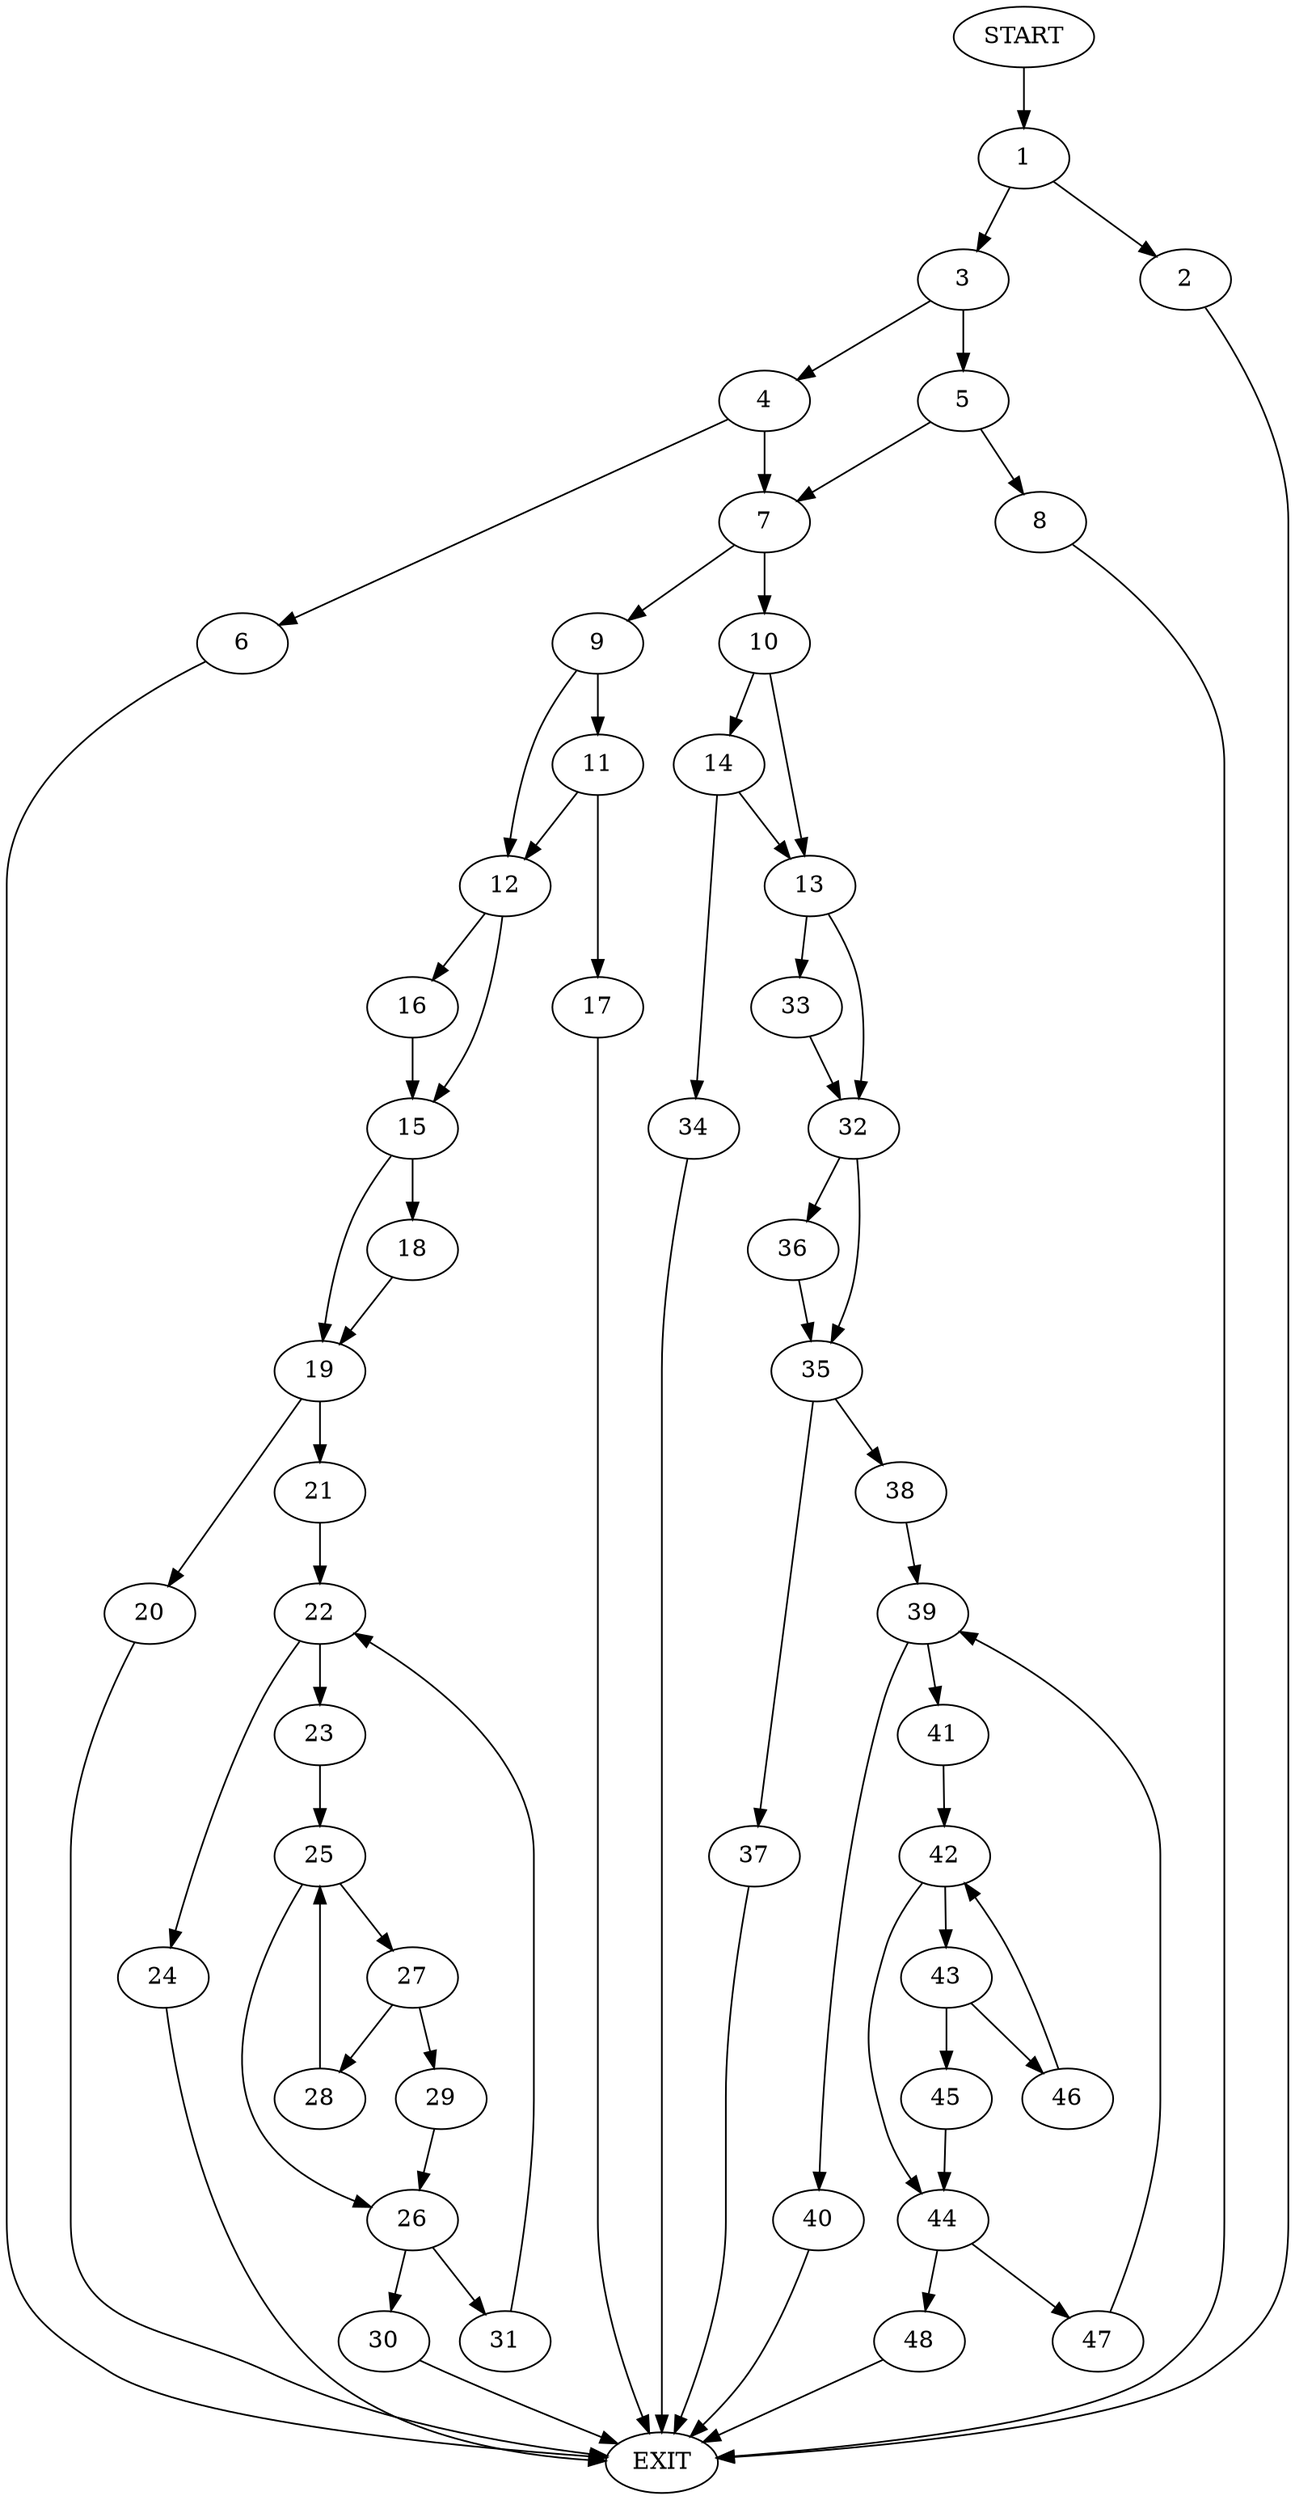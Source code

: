 digraph {
0 [label="START"]
49 [label="EXIT"]
0 -> 1
1 -> 2
1 -> 3
2 -> 49
3 -> 4
3 -> 5
4 -> 6
4 -> 7
5 -> 8
5 -> 7
6 -> 49
7 -> 9
7 -> 10
8 -> 49
9 -> 11
9 -> 12
10 -> 13
10 -> 14
12 -> 15
12 -> 16
11 -> 17
11 -> 12
17 -> 49
16 -> 15
15 -> 18
15 -> 19
19 -> 20
19 -> 21
18 -> 19
21 -> 22
20 -> 49
22 -> 23
22 -> 24
23 -> 25
24 -> 49
25 -> 26
25 -> 27
27 -> 28
27 -> 29
26 -> 30
26 -> 31
29 -> 26
28 -> 25
30 -> 49
31 -> 22
13 -> 32
13 -> 33
14 -> 34
14 -> 13
34 -> 49
32 -> 35
32 -> 36
33 -> 32
36 -> 35
35 -> 37
35 -> 38
37 -> 49
38 -> 39
39 -> 40
39 -> 41
40 -> 49
41 -> 42
42 -> 43
42 -> 44
43 -> 45
43 -> 46
44 -> 47
44 -> 48
46 -> 42
45 -> 44
47 -> 39
48 -> 49
}
